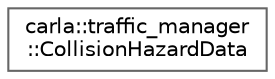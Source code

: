 digraph "类继承关系图"
{
 // INTERACTIVE_SVG=YES
 // LATEX_PDF_SIZE
  bgcolor="transparent";
  edge [fontname=Helvetica,fontsize=10,labelfontname=Helvetica,labelfontsize=10];
  node [fontname=Helvetica,fontsize=10,shape=box,height=0.2,width=0.4];
  rankdir="LR";
  Node0 [id="Node000000",label="carla::traffic_manager\l::CollisionHazardData",height=0.2,width=0.4,color="grey40", fillcolor="white", style="filled",URL="$df/d79/structcarla_1_1traffic__manager_1_1CollisionHazardData.html",tooltip=" "];
}
